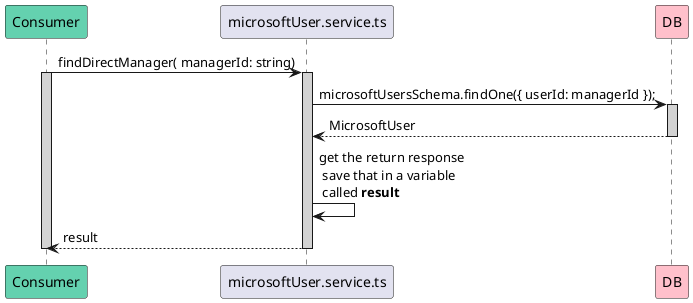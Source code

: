 @startuml find_practice_manager
participant Consumer #64D1AF
participant microsoftUser.service.ts
participant DB #FFC0CB

Consumer -> microsoftUser.service.ts : findDirectManager( managerId: string)
activate Consumer #D3D3D3
    activate microsoftUser.service.ts #D3D3D3
        microsoftUser.service.ts -> DB : microsoftUsersSchema.findOne({ userId: managerId });
        activate DB #D3D3D3
            microsoftUser.service.ts <-- DB : MicrosoftUser
        deactivate DB
        microsoftUser.service.ts -> microsoftUser.service.ts : get the return response\n save that in a variable\n called **result**
        Consumer <-- microsoftUser.service.ts : result
    deactivate microsoftUser.service.ts
deactivate Consumer
@enduml